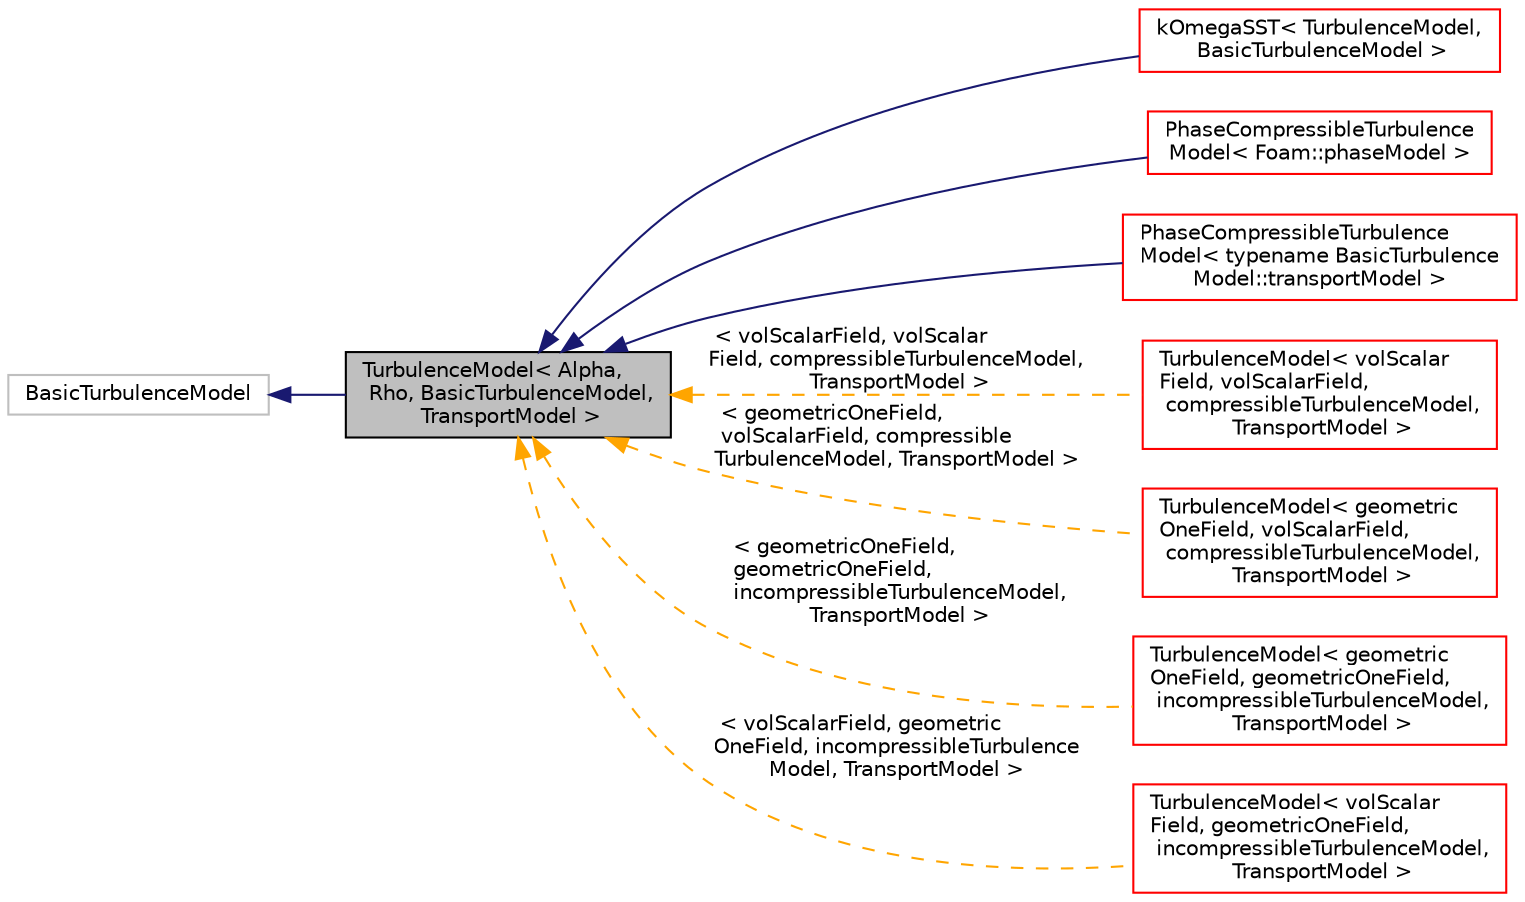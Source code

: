 digraph "TurbulenceModel&lt; Alpha, Rho, BasicTurbulenceModel, TransportModel &gt;"
{
  bgcolor="transparent";
  edge [fontname="Helvetica",fontsize="10",labelfontname="Helvetica",labelfontsize="10"];
  node [fontname="Helvetica",fontsize="10",shape=record];
  rankdir="LR";
  Node0 [label="TurbulenceModel\< Alpha,\l Rho, BasicTurbulenceModel,\l TransportModel \>",height=0.2,width=0.4,color="black", fillcolor="grey75", style="filled", fontcolor="black"];
  Node1 -> Node0 [dir="back",color="midnightblue",fontsize="10",style="solid",fontname="Helvetica"];
  Node1 [label="BasicTurbulenceModel",height=0.2,width=0.4,color="grey75"];
  Node0 -> Node2 [dir="back",color="midnightblue",fontsize="10",style="solid",fontname="Helvetica"];
  Node2 [label="kOmegaSST\< TurbulenceModel,\l BasicTurbulenceModel \>",height=0.2,width=0.4,color="red",URL="$a32117.html",tooltip="Implementation of the k-omega-SST turbulence model for incompressible and compressible flows..."];
  Node0 -> Node10 [dir="back",color="midnightblue",fontsize="10",style="solid",fontname="Helvetica"];
  Node10 [label="PhaseCompressibleTurbulence\lModel\< Foam::phaseModel \>",height=0.2,width=0.4,color="red",URL="$a32093.html"];
  Node0 -> Node11 [dir="back",color="midnightblue",fontsize="10",style="solid",fontname="Helvetica"];
  Node11 [label="PhaseCompressibleTurbulence\lModel\< typename BasicTurbulence\lModel::transportModel \>",height=0.2,width=0.4,color="red",URL="$a32093.html"];
  Node0 -> Node12 [dir="back",color="orange",fontsize="10",style="dashed",label=" \< volScalarField, volScalar\lField, compressibleTurbulenceModel,\l TransportModel \>" ,fontname="Helvetica"];
  Node12 [label="TurbulenceModel\< volScalar\lField, volScalarField,\l compressibleTurbulenceModel,\l TransportModel \>",height=0.2,width=0.4,color="red",URL="$a32393.html"];
  Node0 -> Node25 [dir="back",color="orange",fontsize="10",style="dashed",label=" \< geometricOneField,\l volScalarField, compressible\lTurbulenceModel, TransportModel \>" ,fontname="Helvetica"];
  Node25 [label="TurbulenceModel\< geometric\lOneField, volScalarField,\l compressibleTurbulenceModel,\l TransportModel \>",height=0.2,width=0.4,color="red",URL="$a32393.html"];
  Node0 -> Node27 [dir="back",color="orange",fontsize="10",style="dashed",label=" \< geometricOneField,\l geometricOneField,\l incompressibleTurbulenceModel,\l TransportModel \>" ,fontname="Helvetica"];
  Node27 [label="TurbulenceModel\< geometric\lOneField, geometricOneField,\l incompressibleTurbulenceModel,\l TransportModel \>",height=0.2,width=0.4,color="red",URL="$a32393.html"];
  Node0 -> Node29 [dir="back",color="orange",fontsize="10",style="dashed",label=" \< volScalarField, geometric\lOneField, incompressibleTurbulence\lModel, TransportModel \>" ,fontname="Helvetica"];
  Node29 [label="TurbulenceModel\< volScalar\lField, geometricOneField,\l incompressibleTurbulenceModel,\l TransportModel \>",height=0.2,width=0.4,color="red",URL="$a32393.html"];
}
